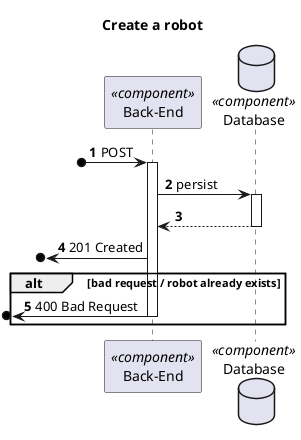 @startuml Process View - Level 3

autonumber
skinparam packageStyle rect

title Create a robot

participant "Back-End" as BE <<component>>
database "Database" as DB <<component>>

?o-> BE : POST

activate BE

BE -> DB : persist
activate DB
DB --> BE
deactivate DB

?o<- BE : 201 Created

alt bad request / robot already exists
?o<- BE : 400 Bad Request
deactivate BE
end

@enduml
